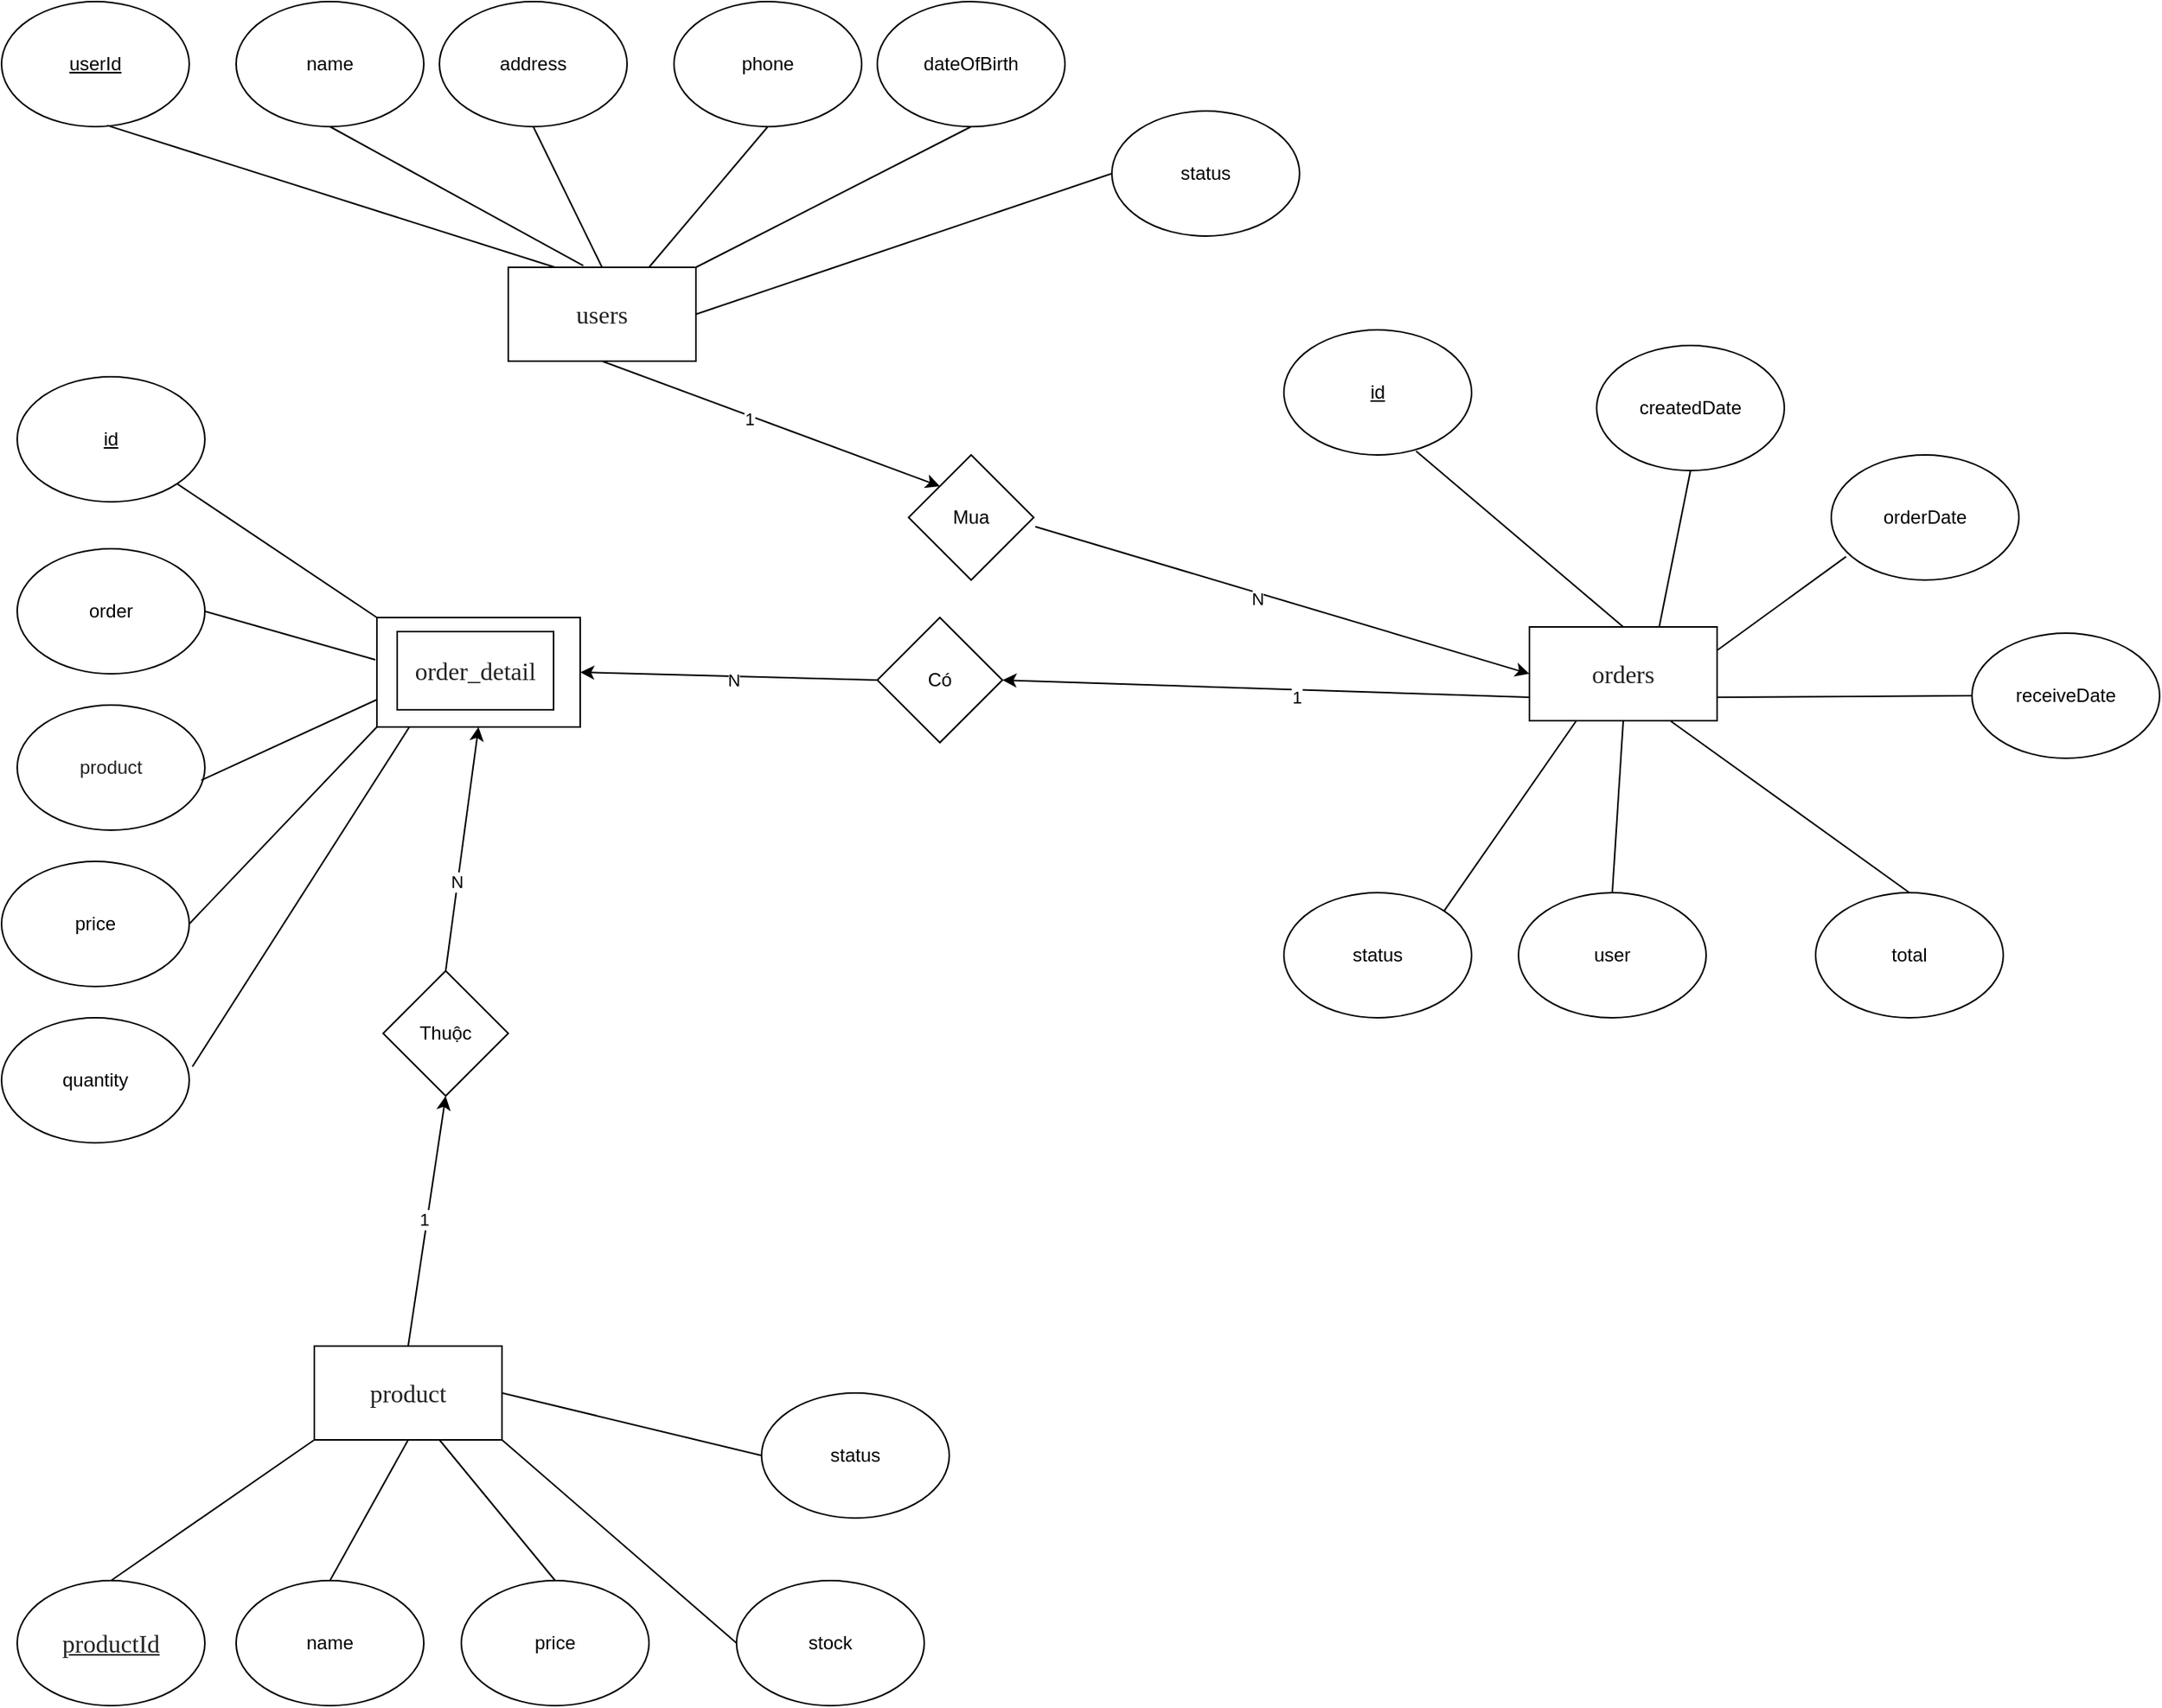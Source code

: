 <mxfile version="24.4.13" type="device">
  <diagram name="Trang-1" id="aUMJbExY1LJerTfk_KhY">
    <mxGraphModel dx="1912" dy="1008" grid="1" gridSize="10" guides="1" tooltips="1" connect="1" arrows="1" fold="1" page="1" pageScale="1" pageWidth="827" pageHeight="1169" math="0" shadow="0">
      <root>
        <mxCell id="0" />
        <mxCell id="1" parent="0" />
        <mxCell id="3P0po2gZYzNvYbS1jy3j-1" value="&lt;div style=&quot;text-align: left;&quot;&gt;&lt;font face=&quot;Roboto Flex&quot; color=&quot;#222222&quot;&gt;&lt;span style=&quot;font-size: 16px; background-color: rgb(255, 255, 255);&quot;&gt;users&lt;/span&gt;&lt;/font&gt;&lt;/div&gt;" style="rounded=0;whiteSpace=wrap;html=1;" vertex="1" parent="1">
          <mxGeometry x="324" y="170" width="120" height="60" as="geometry" />
        </mxCell>
        <mxCell id="3P0po2gZYzNvYbS1jy3j-2" value="&lt;span style=&quot;color: rgb(34, 34, 34); font-family: &amp;quot;Roboto Flex&amp;quot;; font-size: 16px; text-align: left; background-color: rgb(255, 255, 255);&quot;&gt;product&lt;/span&gt;" style="rounded=0;whiteSpace=wrap;html=1;" vertex="1" parent="1">
          <mxGeometry x="200" y="860" width="120" height="60" as="geometry" />
        </mxCell>
        <mxCell id="3P0po2gZYzNvYbS1jy3j-3" value="Mua" style="rhombus;whiteSpace=wrap;html=1;" vertex="1" parent="1">
          <mxGeometry x="580" y="290" width="80" height="80" as="geometry" />
        </mxCell>
        <mxCell id="3P0po2gZYzNvYbS1jy3j-4" value="&lt;u&gt;userId&lt;/u&gt;" style="ellipse;whiteSpace=wrap;html=1;" vertex="1" parent="1">
          <mxGeometry width="120" height="80" as="geometry" />
        </mxCell>
        <mxCell id="3P0po2gZYzNvYbS1jy3j-5" value="name" style="ellipse;whiteSpace=wrap;html=1;" vertex="1" parent="1">
          <mxGeometry x="150" width="120" height="80" as="geometry" />
        </mxCell>
        <mxCell id="3P0po2gZYzNvYbS1jy3j-6" value="dateOfBirth" style="ellipse;whiteSpace=wrap;html=1;" vertex="1" parent="1">
          <mxGeometry x="560" width="120" height="80" as="geometry" />
        </mxCell>
        <mxCell id="3P0po2gZYzNvYbS1jy3j-7" value="" style="endArrow=none;html=1;rounded=0;exitX=0.25;exitY=0;exitDx=0;exitDy=0;entryX=0.562;entryY=0.99;entryDx=0;entryDy=0;entryPerimeter=0;" edge="1" parent="1" source="3P0po2gZYzNvYbS1jy3j-1" target="3P0po2gZYzNvYbS1jy3j-4">
          <mxGeometry width="50" height="50" relative="1" as="geometry">
            <mxPoint x="394" y="170" as="sourcePoint" />
            <mxPoint x="214" y="130" as="targetPoint" />
          </mxGeometry>
        </mxCell>
        <mxCell id="3P0po2gZYzNvYbS1jy3j-8" value="&lt;span style=&quot;color: rgb(34, 34, 34); font-family: &amp;quot;Roboto Flex&amp;quot;; font-size: 16px; text-align: left; background-color: rgb(255, 255, 255);&quot;&gt;&lt;u&gt;productId&lt;/u&gt;&lt;/span&gt;" style="ellipse;whiteSpace=wrap;html=1;" vertex="1" parent="1">
          <mxGeometry x="10" y="1010" width="120" height="80" as="geometry" />
        </mxCell>
        <mxCell id="3P0po2gZYzNvYbS1jy3j-9" value="name" style="ellipse;whiteSpace=wrap;html=1;" vertex="1" parent="1">
          <mxGeometry x="150" y="1010" width="120" height="80" as="geometry" />
        </mxCell>
        <mxCell id="3P0po2gZYzNvYbS1jy3j-10" value="price" style="ellipse;whiteSpace=wrap;html=1;" vertex="1" parent="1">
          <mxGeometry x="294" y="1010" width="120" height="80" as="geometry" />
        </mxCell>
        <mxCell id="3P0po2gZYzNvYbS1jy3j-11" value="stock" style="ellipse;whiteSpace=wrap;html=1;" vertex="1" parent="1">
          <mxGeometry x="470" y="1010" width="120" height="80" as="geometry" />
        </mxCell>
        <mxCell id="3P0po2gZYzNvYbS1jy3j-12" value="" style="endArrow=none;html=1;rounded=0;entryX=0.5;entryY=0;entryDx=0;entryDy=0;exitX=0;exitY=1;exitDx=0;exitDy=0;" edge="1" parent="1" source="3P0po2gZYzNvYbS1jy3j-2" target="3P0po2gZYzNvYbS1jy3j-8">
          <mxGeometry width="50" height="50" relative="1" as="geometry">
            <mxPoint x="140.04" y="988" as="sourcePoint" />
            <mxPoint x="69.04" y="980" as="targetPoint" />
          </mxGeometry>
        </mxCell>
        <mxCell id="3P0po2gZYzNvYbS1jy3j-13" value="" style="endArrow=none;html=1;rounded=0;entryX=0.5;entryY=0;entryDx=0;entryDy=0;exitX=0.5;exitY=1;exitDx=0;exitDy=0;" edge="1" parent="1" source="3P0po2gZYzNvYbS1jy3j-2" target="3P0po2gZYzNvYbS1jy3j-9">
          <mxGeometry width="50" height="50" relative="1" as="geometry">
            <mxPoint x="275" y="940" as="sourcePoint" />
            <mxPoint x="145" y="1030" as="targetPoint" />
          </mxGeometry>
        </mxCell>
        <mxCell id="3P0po2gZYzNvYbS1jy3j-14" value="" style="endArrow=none;html=1;rounded=0;entryX=0.5;entryY=0;entryDx=0;entryDy=0;" edge="1" parent="1" target="3P0po2gZYzNvYbS1jy3j-10">
          <mxGeometry width="50" height="50" relative="1" as="geometry">
            <mxPoint x="280" y="920" as="sourcePoint" />
            <mxPoint x="290" y="1040" as="targetPoint" />
          </mxGeometry>
        </mxCell>
        <mxCell id="3P0po2gZYzNvYbS1jy3j-15" value="" style="endArrow=none;html=1;rounded=0;entryX=1;entryY=1;entryDx=0;entryDy=0;exitX=0;exitY=0.5;exitDx=0;exitDy=0;" edge="1" parent="1" source="3P0po2gZYzNvYbS1jy3j-11" target="3P0po2gZYzNvYbS1jy3j-2">
          <mxGeometry width="50" height="50" relative="1" as="geometry">
            <mxPoint x="450" y="840" as="sourcePoint" />
            <mxPoint x="320" y="930" as="targetPoint" />
          </mxGeometry>
        </mxCell>
        <mxCell id="3P0po2gZYzNvYbS1jy3j-16" value="address" style="ellipse;whiteSpace=wrap;html=1;" vertex="1" parent="1">
          <mxGeometry x="280" width="120" height="80" as="geometry" />
        </mxCell>
        <mxCell id="3P0po2gZYzNvYbS1jy3j-17" value="" style="endArrow=none;html=1;rounded=0;exitX=0.5;exitY=1;exitDx=0;exitDy=0;entryX=1;entryY=0;entryDx=0;entryDy=0;" edge="1" parent="1" source="3P0po2gZYzNvYbS1jy3j-6" target="3P0po2gZYzNvYbS1jy3j-1">
          <mxGeometry width="50" height="50" relative="1" as="geometry">
            <mxPoint x="689" y="178.96" as="sourcePoint" />
            <mxPoint x="474" y="139.96" as="targetPoint" />
          </mxGeometry>
        </mxCell>
        <mxCell id="3P0po2gZYzNvYbS1jy3j-18" value="" style="endArrow=none;html=1;rounded=0;exitX=0.4;exitY=-0.017;exitDx=0;exitDy=0;entryX=0.5;entryY=1;entryDx=0;entryDy=0;exitPerimeter=0;" edge="1" parent="1" source="3P0po2gZYzNvYbS1jy3j-1" target="3P0po2gZYzNvYbS1jy3j-5">
          <mxGeometry width="50" height="50" relative="1" as="geometry">
            <mxPoint x="385" y="158.96" as="sourcePoint" />
            <mxPoint x="100" y="109.96" as="targetPoint" />
          </mxGeometry>
        </mxCell>
        <mxCell id="3P0po2gZYzNvYbS1jy3j-19" value="" style="endArrow=none;html=1;rounded=0;exitX=0.5;exitY=1;exitDx=0;exitDy=0;entryX=0.75;entryY=0;entryDx=0;entryDy=0;" edge="1" parent="1" source="3P0po2gZYzNvYbS1jy3j-20" target="3P0po2gZYzNvYbS1jy3j-1">
          <mxGeometry width="50" height="50" relative="1" as="geometry">
            <mxPoint x="598" y="120" as="sourcePoint" />
            <mxPoint x="400" y="158" as="targetPoint" />
          </mxGeometry>
        </mxCell>
        <mxCell id="3P0po2gZYzNvYbS1jy3j-20" value="phone" style="ellipse;whiteSpace=wrap;html=1;" vertex="1" parent="1">
          <mxGeometry x="430" width="120" height="80" as="geometry" />
        </mxCell>
        <mxCell id="3P0po2gZYzNvYbS1jy3j-21" value="" style="endArrow=none;html=1;rounded=0;exitX=0.5;exitY=0;exitDx=0;exitDy=0;entryX=0.5;entryY=1;entryDx=0;entryDy=0;" edge="1" parent="1" source="3P0po2gZYzNvYbS1jy3j-1" target="3P0po2gZYzNvYbS1jy3j-16">
          <mxGeometry width="50" height="50" relative="1" as="geometry">
            <mxPoint x="433" y="169" as="sourcePoint" />
            <mxPoint x="275" y="120" as="targetPoint" />
          </mxGeometry>
        </mxCell>
        <mxCell id="3P0po2gZYzNvYbS1jy3j-22" value="status" style="ellipse;whiteSpace=wrap;html=1;" vertex="1" parent="1">
          <mxGeometry x="710" y="70" width="120" height="80" as="geometry" />
        </mxCell>
        <mxCell id="3P0po2gZYzNvYbS1jy3j-23" value="" style="endArrow=none;html=1;rounded=0;exitX=0;exitY=0.5;exitDx=0;exitDy=0;entryX=1;entryY=0.5;entryDx=0;entryDy=0;" edge="1" parent="1" source="3P0po2gZYzNvYbS1jy3j-22" target="3P0po2gZYzNvYbS1jy3j-1">
          <mxGeometry width="50" height="50" relative="1" as="geometry">
            <mxPoint x="648" y="170" as="sourcePoint" />
            <mxPoint x="450" y="208" as="targetPoint" />
          </mxGeometry>
        </mxCell>
        <mxCell id="3P0po2gZYzNvYbS1jy3j-24" value="" style="rounded=0;whiteSpace=wrap;html=1;" vertex="1" parent="1">
          <mxGeometry x="240" y="394" width="130" height="70" as="geometry" />
        </mxCell>
        <mxCell id="3P0po2gZYzNvYbS1jy3j-25" value="&lt;div style=&quot;text-align: left;&quot;&gt;&lt;font face=&quot;Roboto Flex&quot; color=&quot;#222222&quot;&gt;&lt;span style=&quot;font-size: 16px; background-color: rgb(255, 255, 255);&quot;&gt;order_detail&lt;/span&gt;&lt;/font&gt;&lt;/div&gt;" style="rounded=0;whiteSpace=wrap;html=1;" vertex="1" parent="1">
          <mxGeometry x="253" y="403" width="100" height="50" as="geometry" />
        </mxCell>
        <mxCell id="3P0po2gZYzNvYbS1jy3j-26" value="" style="endArrow=classic;html=1;rounded=0;exitX=1.013;exitY=0.573;exitDx=0;exitDy=0;entryX=0;entryY=0.5;entryDx=0;entryDy=0;exitPerimeter=0;" edge="1" parent="1" source="3P0po2gZYzNvYbS1jy3j-3" target="3P0po2gZYzNvYbS1jy3j-46">
          <mxGeometry width="50" height="50" relative="1" as="geometry">
            <mxPoint x="550" y="340" as="sourcePoint" />
            <mxPoint x="600" y="290" as="targetPoint" />
          </mxGeometry>
        </mxCell>
        <mxCell id="3P0po2gZYzNvYbS1jy3j-27" value="N" style="edgeLabel;html=1;align=center;verticalAlign=middle;resizable=0;points=[];" vertex="1" connectable="0" parent="3P0po2gZYzNvYbS1jy3j-26">
          <mxGeometry x="-0.096" y="-3" relative="1" as="geometry">
            <mxPoint as="offset" />
          </mxGeometry>
        </mxCell>
        <mxCell id="3P0po2gZYzNvYbS1jy3j-28" value="Thuộc" style="rhombus;whiteSpace=wrap;html=1;" vertex="1" parent="1">
          <mxGeometry x="244" y="620" width="80" height="80" as="geometry" />
        </mxCell>
        <mxCell id="3P0po2gZYzNvYbS1jy3j-29" value="" style="endArrow=classic;html=1;rounded=0;exitX=0.5;exitY=0;exitDx=0;exitDy=0;entryX=0.5;entryY=1;entryDx=0;entryDy=0;" edge="1" parent="1" source="3P0po2gZYzNvYbS1jy3j-2" target="3P0po2gZYzNvYbS1jy3j-28">
          <mxGeometry width="50" height="50" relative="1" as="geometry">
            <mxPoint x="550" y="340" as="sourcePoint" />
            <mxPoint x="600" y="290" as="targetPoint" />
          </mxGeometry>
        </mxCell>
        <mxCell id="3P0po2gZYzNvYbS1jy3j-30" value="1" style="edgeLabel;html=1;align=center;verticalAlign=middle;resizable=0;points=[];" vertex="1" connectable="0" parent="3P0po2gZYzNvYbS1jy3j-29">
          <mxGeometry x="0.012" y="2" relative="1" as="geometry">
            <mxPoint as="offset" />
          </mxGeometry>
        </mxCell>
        <mxCell id="3P0po2gZYzNvYbS1jy3j-31" value="" style="endArrow=classic;html=1;rounded=0;exitX=0.5;exitY=0;exitDx=0;exitDy=0;entryX=0.5;entryY=1;entryDx=0;entryDy=0;" edge="1" parent="1" source="3P0po2gZYzNvYbS1jy3j-28" target="3P0po2gZYzNvYbS1jy3j-24">
          <mxGeometry width="50" height="50" relative="1" as="geometry">
            <mxPoint x="550" y="340" as="sourcePoint" />
            <mxPoint x="600" y="290" as="targetPoint" />
          </mxGeometry>
        </mxCell>
        <mxCell id="3P0po2gZYzNvYbS1jy3j-32" value="N" style="edgeLabel;html=1;align=center;verticalAlign=middle;resizable=0;points=[];" vertex="1" connectable="0" parent="3P0po2gZYzNvYbS1jy3j-31">
          <mxGeometry x="-0.269" y="1" relative="1" as="geometry">
            <mxPoint as="offset" />
          </mxGeometry>
        </mxCell>
        <mxCell id="3P0po2gZYzNvYbS1jy3j-33" value="" style="endArrow=classic;html=1;rounded=0;exitX=0.5;exitY=1;exitDx=0;exitDy=0;entryX=0;entryY=0;entryDx=0;entryDy=0;" edge="1" parent="1" source="3P0po2gZYzNvYbS1jy3j-1" target="3P0po2gZYzNvYbS1jy3j-3">
          <mxGeometry width="50" height="50" relative="1" as="geometry">
            <mxPoint x="550" y="440" as="sourcePoint" />
            <mxPoint x="600" y="390" as="targetPoint" />
          </mxGeometry>
        </mxCell>
        <mxCell id="3P0po2gZYzNvYbS1jy3j-34" value="1" style="edgeLabel;html=1;align=center;verticalAlign=middle;resizable=0;points=[];" vertex="1" connectable="0" parent="3P0po2gZYzNvYbS1jy3j-33">
          <mxGeometry x="-0.124" y="-2" relative="1" as="geometry">
            <mxPoint as="offset" />
          </mxGeometry>
        </mxCell>
        <mxCell id="3P0po2gZYzNvYbS1jy3j-35" value="status" style="ellipse;whiteSpace=wrap;html=1;" vertex="1" parent="1">
          <mxGeometry x="486" y="890" width="120" height="80" as="geometry" />
        </mxCell>
        <mxCell id="3P0po2gZYzNvYbS1jy3j-36" value="" style="endArrow=none;html=1;rounded=0;entryX=0;entryY=0.5;entryDx=0;entryDy=0;exitX=1;exitY=0.5;exitDx=0;exitDy=0;" edge="1" parent="1" source="3P0po2gZYzNvYbS1jy3j-2" target="3P0po2gZYzNvYbS1jy3j-35">
          <mxGeometry width="50" height="50" relative="1" as="geometry">
            <mxPoint x="430" y="920" as="sourcePoint" />
            <mxPoint x="480" y="870" as="targetPoint" />
          </mxGeometry>
        </mxCell>
        <mxCell id="3P0po2gZYzNvYbS1jy3j-37" value="&lt;u&gt;id&lt;/u&gt;" style="ellipse;whiteSpace=wrap;html=1;" vertex="1" parent="1">
          <mxGeometry x="10" y="240" width="120" height="80" as="geometry" />
        </mxCell>
        <mxCell id="3P0po2gZYzNvYbS1jy3j-38" value="quantity" style="ellipse;whiteSpace=wrap;html=1;" vertex="1" parent="1">
          <mxGeometry y="650" width="120" height="80" as="geometry" />
        </mxCell>
        <mxCell id="3P0po2gZYzNvYbS1jy3j-39" value="" style="endArrow=none;html=1;rounded=0;exitX=1.017;exitY=0.391;exitDx=0;exitDy=0;entryX=0.161;entryY=0.997;entryDx=0;entryDy=0;entryPerimeter=0;exitPerimeter=0;" edge="1" parent="1" source="3P0po2gZYzNvYbS1jy3j-38" target="3P0po2gZYzNvYbS1jy3j-24">
          <mxGeometry width="50" height="50" relative="1" as="geometry">
            <mxPoint x="240" y="468.96" as="sourcePoint" />
            <mxPoint x="440" y="440" as="targetPoint" />
          </mxGeometry>
        </mxCell>
        <mxCell id="3P0po2gZYzNvYbS1jy3j-40" value="" style="endArrow=none;html=1;rounded=0;entryX=0;entryY=0;entryDx=0;entryDy=0;" edge="1" parent="1" source="3P0po2gZYzNvYbS1jy3j-37" target="3P0po2gZYzNvYbS1jy3j-24">
          <mxGeometry width="50" height="50" relative="1" as="geometry">
            <mxPoint x="540" y="464" as="sourcePoint" />
            <mxPoint x="450" y="380" as="targetPoint" />
          </mxGeometry>
        </mxCell>
        <mxCell id="3P0po2gZYzNvYbS1jy3j-41" value="" style="endArrow=none;html=1;rounded=0;entryX=1;entryY=0.5;entryDx=0;entryDy=0;exitX=-0.008;exitY=0.386;exitDx=0;exitDy=0;exitPerimeter=0;" edge="1" parent="1" source="3P0po2gZYzNvYbS1jy3j-24" target="3P0po2gZYzNvYbS1jy3j-42">
          <mxGeometry width="50" height="50" relative="1" as="geometry">
            <mxPoint x="280" y="377.5" as="sourcePoint" />
            <mxPoint x="190" y="419.5" as="targetPoint" />
          </mxGeometry>
        </mxCell>
        <mxCell id="3P0po2gZYzNvYbS1jy3j-42" value="order" style="ellipse;whiteSpace=wrap;html=1;" vertex="1" parent="1">
          <mxGeometry x="10" y="350" width="120" height="80" as="geometry" />
        </mxCell>
        <mxCell id="3P0po2gZYzNvYbS1jy3j-43" value="&lt;span style=&quot;color: rgb(34, 34, 34); text-align: left; background-color: rgb(255, 255, 255);&quot;&gt;&lt;font style=&quot;font-size: 12px;&quot; face=&quot;Helvetica&quot;&gt;product&lt;/font&gt;&lt;/span&gt;" style="ellipse;whiteSpace=wrap;html=1;" vertex="1" parent="1">
          <mxGeometry x="10" y="450" width="120" height="80" as="geometry" />
        </mxCell>
        <mxCell id="3P0po2gZYzNvYbS1jy3j-44" value="" style="endArrow=none;html=1;rounded=0;exitX=0.981;exitY=0.601;exitDx=0;exitDy=0;exitPerimeter=0;entryX=0;entryY=0.75;entryDx=0;entryDy=0;" edge="1" parent="1" source="3P0po2gZYzNvYbS1jy3j-43" target="3P0po2gZYzNvYbS1jy3j-24">
          <mxGeometry width="50" height="50" relative="1" as="geometry">
            <mxPoint x="144" y="820" as="sourcePoint" />
            <mxPoint x="310" y="460" as="targetPoint" />
          </mxGeometry>
        </mxCell>
        <mxCell id="3P0po2gZYzNvYbS1jy3j-46" value="&lt;div style=&quot;text-align: left;&quot;&gt;&lt;font face=&quot;Roboto Flex&quot; color=&quot;#222222&quot;&gt;&lt;span style=&quot;font-size: 16px; background-color: rgb(255, 255, 255);&quot;&gt;orders&lt;/span&gt;&lt;/font&gt;&lt;/div&gt;" style="rounded=0;whiteSpace=wrap;html=1;" vertex="1" parent="1">
          <mxGeometry x="977" y="400" width="120" height="60" as="geometry" />
        </mxCell>
        <mxCell id="3P0po2gZYzNvYbS1jy3j-47" value="&lt;u&gt;id&lt;/u&gt;" style="ellipse;whiteSpace=wrap;html=1;" vertex="1" parent="1">
          <mxGeometry x="820" y="210" width="120" height="80" as="geometry" />
        </mxCell>
        <mxCell id="3P0po2gZYzNvYbS1jy3j-48" value="" style="endArrow=none;html=1;rounded=0;entryX=1;entryY=0.5;entryDx=0;entryDy=0;exitX=0;exitY=1;exitDx=0;exitDy=0;" edge="1" target="3P0po2gZYzNvYbS1jy3j-49" parent="1" source="3P0po2gZYzNvYbS1jy3j-24">
          <mxGeometry width="50" height="50" relative="1" as="geometry">
            <mxPoint x="10" y="499" as="sourcePoint" />
            <mxPoint x="20" y="619" as="targetPoint" />
          </mxGeometry>
        </mxCell>
        <mxCell id="3P0po2gZYzNvYbS1jy3j-49" value="price" style="ellipse;whiteSpace=wrap;html=1;" vertex="1" parent="1">
          <mxGeometry y="550" width="120" height="80" as="geometry" />
        </mxCell>
        <mxCell id="3P0po2gZYzNvYbS1jy3j-50" value="createdDate" style="ellipse;whiteSpace=wrap;html=1;" vertex="1" parent="1">
          <mxGeometry x="1020" y="220" width="120" height="80" as="geometry" />
        </mxCell>
        <mxCell id="3P0po2gZYzNvYbS1jy3j-51" value="status" style="ellipse;whiteSpace=wrap;html=1;" vertex="1" parent="1">
          <mxGeometry x="820" y="570" width="120" height="80" as="geometry" />
        </mxCell>
        <mxCell id="3P0po2gZYzNvYbS1jy3j-52" value="total" style="ellipse;whiteSpace=wrap;html=1;" vertex="1" parent="1">
          <mxGeometry x="1160" y="570" width="120" height="80" as="geometry" />
        </mxCell>
        <mxCell id="3P0po2gZYzNvYbS1jy3j-53" value="Có" style="rhombus;whiteSpace=wrap;html=1;" vertex="1" parent="1">
          <mxGeometry x="560" y="394" width="80" height="80" as="geometry" />
        </mxCell>
        <mxCell id="3P0po2gZYzNvYbS1jy3j-54" value="" style="endArrow=classic;html=1;rounded=0;exitX=0;exitY=0.75;exitDx=0;exitDy=0;entryX=1;entryY=0.5;entryDx=0;entryDy=0;" edge="1" parent="1" source="3P0po2gZYzNvYbS1jy3j-46" target="3P0po2gZYzNvYbS1jy3j-53">
          <mxGeometry width="50" height="50" relative="1" as="geometry">
            <mxPoint x="610" y="620" as="sourcePoint" />
            <mxPoint x="660" y="570" as="targetPoint" />
          </mxGeometry>
        </mxCell>
        <mxCell id="3P0po2gZYzNvYbS1jy3j-59" value="1" style="edgeLabel;html=1;align=center;verticalAlign=middle;resizable=0;points=[];" vertex="1" connectable="0" parent="3P0po2gZYzNvYbS1jy3j-54">
          <mxGeometry x="-0.116" y="5" relative="1" as="geometry">
            <mxPoint as="offset" />
          </mxGeometry>
        </mxCell>
        <mxCell id="3P0po2gZYzNvYbS1jy3j-58" value="" style="endArrow=classic;html=1;rounded=0;exitX=0;exitY=0.5;exitDx=0;exitDy=0;entryX=1;entryY=0.5;entryDx=0;entryDy=0;" edge="1" parent="1" source="3P0po2gZYzNvYbS1jy3j-53" target="3P0po2gZYzNvYbS1jy3j-24">
          <mxGeometry width="50" height="50" relative="1" as="geometry">
            <mxPoint x="610" y="620" as="sourcePoint" />
            <mxPoint x="660" y="570" as="targetPoint" />
          </mxGeometry>
        </mxCell>
        <mxCell id="3P0po2gZYzNvYbS1jy3j-60" value="N" style="edgeLabel;html=1;align=center;verticalAlign=middle;resizable=0;points=[];" vertex="1" connectable="0" parent="3P0po2gZYzNvYbS1jy3j-58">
          <mxGeometry x="-0.026" y="2" relative="1" as="geometry">
            <mxPoint as="offset" />
          </mxGeometry>
        </mxCell>
        <mxCell id="3P0po2gZYzNvYbS1jy3j-62" value="orderDate" style="ellipse;whiteSpace=wrap;html=1;" vertex="1" parent="1">
          <mxGeometry x="1170" y="290" width="120" height="80" as="geometry" />
        </mxCell>
        <mxCell id="3P0po2gZYzNvYbS1jy3j-63" value="receiveDate" style="ellipse;whiteSpace=wrap;html=1;" vertex="1" parent="1">
          <mxGeometry x="1260" y="404" width="120" height="80" as="geometry" />
        </mxCell>
        <mxCell id="3P0po2gZYzNvYbS1jy3j-65" value="user" style="ellipse;whiteSpace=wrap;html=1;" vertex="1" parent="1">
          <mxGeometry x="970" y="570" width="120" height="80" as="geometry" />
        </mxCell>
        <mxCell id="3P0po2gZYzNvYbS1jy3j-66" value="" style="endArrow=none;html=1;rounded=0;exitX=0.704;exitY=0.969;exitDx=0;exitDy=0;entryX=0.5;entryY=0;entryDx=0;entryDy=0;exitPerimeter=0;" edge="1" parent="1" source="3P0po2gZYzNvYbS1jy3j-47" target="3P0po2gZYzNvYbS1jy3j-46">
          <mxGeometry width="50" height="50" relative="1" as="geometry">
            <mxPoint x="1036" y="290" as="sourcePoint" />
            <mxPoint x="770" y="380" as="targetPoint" />
          </mxGeometry>
        </mxCell>
        <mxCell id="3P0po2gZYzNvYbS1jy3j-67" value="" style="endArrow=none;html=1;rounded=0;exitX=0.5;exitY=1;exitDx=0;exitDy=0;" edge="1" parent="1" source="3P0po2gZYzNvYbS1jy3j-50">
          <mxGeometry width="50" height="50" relative="1" as="geometry">
            <mxPoint x="990" y="280" as="sourcePoint" />
            <mxPoint x="1060" y="400" as="targetPoint" />
          </mxGeometry>
        </mxCell>
        <mxCell id="3P0po2gZYzNvYbS1jy3j-68" value="" style="endArrow=none;html=1;rounded=0;exitX=0.079;exitY=0.813;exitDx=0;exitDy=0;entryX=1;entryY=0.25;entryDx=0;entryDy=0;exitPerimeter=0;" edge="1" parent="1" source="3P0po2gZYzNvYbS1jy3j-62" target="3P0po2gZYzNvYbS1jy3j-46">
          <mxGeometry width="50" height="50" relative="1" as="geometry">
            <mxPoint x="1080" y="330" as="sourcePoint" />
            <mxPoint x="1213" y="442" as="targetPoint" />
          </mxGeometry>
        </mxCell>
        <mxCell id="3P0po2gZYzNvYbS1jy3j-69" value="" style="endArrow=none;html=1;rounded=0;exitX=0.75;exitY=1;exitDx=0;exitDy=0;entryX=0.5;entryY=0;entryDx=0;entryDy=0;" edge="1" parent="1" source="3P0po2gZYzNvYbS1jy3j-46" target="3P0po2gZYzNvYbS1jy3j-52">
          <mxGeometry width="50" height="50" relative="1" as="geometry">
            <mxPoint x="1015.04" y="460" as="sourcePoint" />
            <mxPoint x="1148.04" y="572" as="targetPoint" />
          </mxGeometry>
        </mxCell>
        <mxCell id="3P0po2gZYzNvYbS1jy3j-70" value="" style="endArrow=none;html=1;rounded=0;exitX=1;exitY=0.75;exitDx=0;exitDy=0;entryX=0;entryY=0.5;entryDx=0;entryDy=0;" edge="1" parent="1" source="3P0po2gZYzNvYbS1jy3j-46" target="3P0po2gZYzNvYbS1jy3j-63">
          <mxGeometry width="50" height="50" relative="1" as="geometry">
            <mxPoint x="1115.52" y="509.52" as="sourcePoint" />
            <mxPoint x="1248.52" y="621.52" as="targetPoint" />
          </mxGeometry>
        </mxCell>
        <mxCell id="3P0po2gZYzNvYbS1jy3j-71" value="" style="endArrow=none;html=1;rounded=0;exitX=0.5;exitY=1;exitDx=0;exitDy=0;entryX=0.5;entryY=0;entryDx=0;entryDy=0;" edge="1" parent="1" source="3P0po2gZYzNvYbS1jy3j-46">
          <mxGeometry width="50" height="50" relative="1" as="geometry">
            <mxPoint x="939.52" y="467.52" as="sourcePoint" />
            <mxPoint x="1030" y="570" as="targetPoint" />
          </mxGeometry>
        </mxCell>
        <mxCell id="3P0po2gZYzNvYbS1jy3j-76" value="" style="endArrow=none;html=1;rounded=0;exitX=0.25;exitY=1;exitDx=0;exitDy=0;entryX=1;entryY=0;entryDx=0;entryDy=0;" edge="1" parent="1" source="3P0po2gZYzNvYbS1jy3j-46" target="3P0po2gZYzNvYbS1jy3j-51">
          <mxGeometry width="50" height="50" relative="1" as="geometry">
            <mxPoint x="957" y="460" as="sourcePoint" />
            <mxPoint x="950" y="570" as="targetPoint" />
          </mxGeometry>
        </mxCell>
      </root>
    </mxGraphModel>
  </diagram>
</mxfile>
